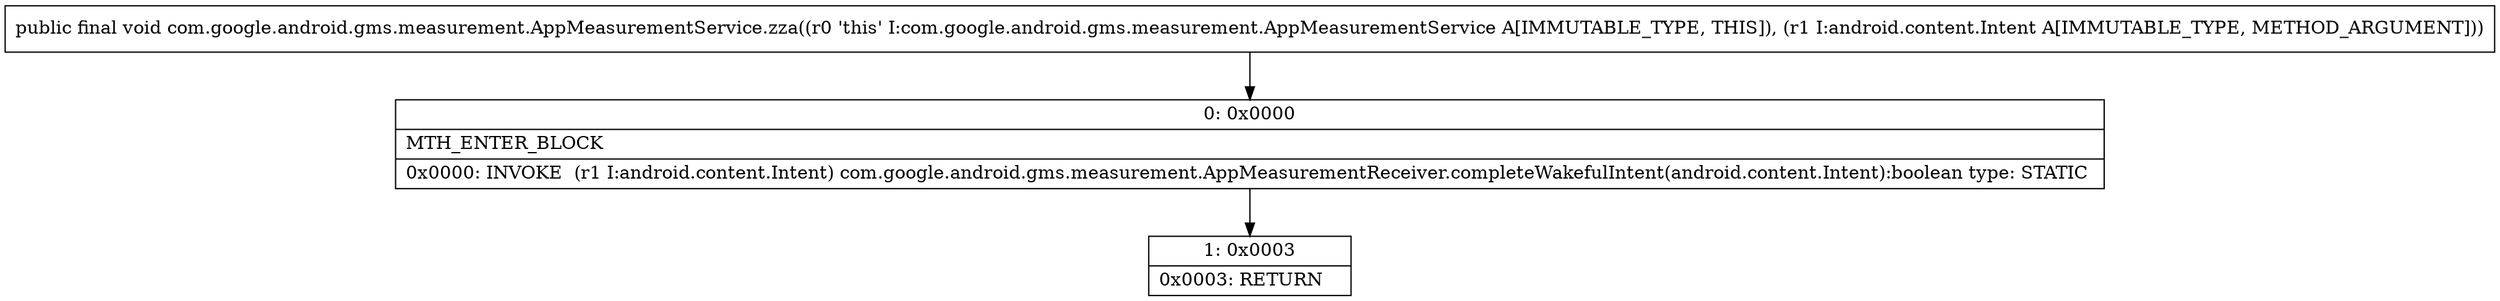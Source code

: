 digraph "CFG forcom.google.android.gms.measurement.AppMeasurementService.zza(Landroid\/content\/Intent;)V" {
Node_0 [shape=record,label="{0\:\ 0x0000|MTH_ENTER_BLOCK\l|0x0000: INVOKE  (r1 I:android.content.Intent) com.google.android.gms.measurement.AppMeasurementReceiver.completeWakefulIntent(android.content.Intent):boolean type: STATIC \l}"];
Node_1 [shape=record,label="{1\:\ 0x0003|0x0003: RETURN   \l}"];
MethodNode[shape=record,label="{public final void com.google.android.gms.measurement.AppMeasurementService.zza((r0 'this' I:com.google.android.gms.measurement.AppMeasurementService A[IMMUTABLE_TYPE, THIS]), (r1 I:android.content.Intent A[IMMUTABLE_TYPE, METHOD_ARGUMENT])) }"];
MethodNode -> Node_0;
Node_0 -> Node_1;
}

